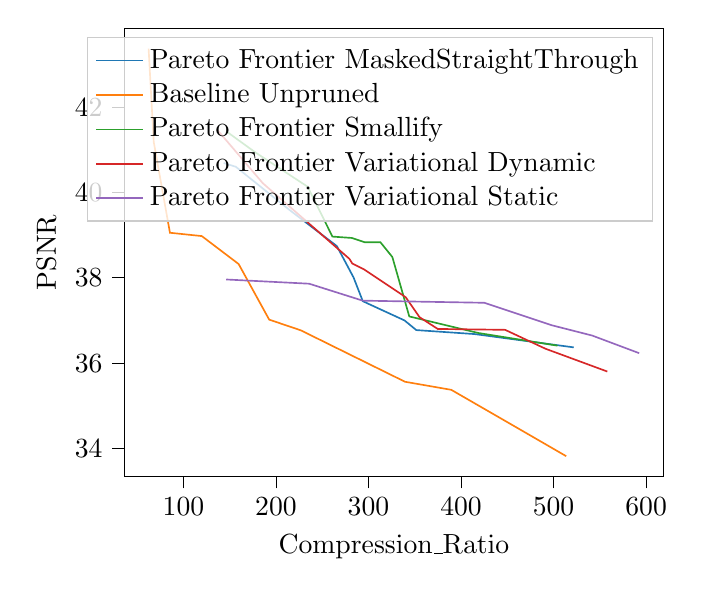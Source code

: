 % This file was created with tikzplotlib v0.10.1.
\begin{tikzpicture}

\definecolor{crimson2143940}{RGB}{214,39,40}
\definecolor{darkgray176}{RGB}{176,176,176}
\definecolor{darkorange25512714}{RGB}{255,127,14}
\definecolor{forestgreen4416044}{RGB}{44,160,44}
\definecolor{lightgray204}{RGB}{204,204,204}
\definecolor{mediumpurple148103189}{RGB}{148,103,189}
\definecolor{steelblue31119180}{RGB}{31,119,180}

\begin{axis}[
legend cell align={left},
legend style={fill opacity=0.8, draw opacity=1, text opacity=1, draw=lightgray204},
tick align=outside,
tick pos=left,
x grid style={darkgray176},
xlabel={Compression\_Ratio},
xmin=35.869, xmax=619.016,
xtick style={color=black},
y grid style={darkgray176},
ylabel={PSNR},
ymin=33.342, ymax=43.848,
ytick style={color=black}
]
\addplot [semithick, steelblue31119180]
table {%
521.804 36.369
414.524 36.681
351.65 36.774
338.886 37.001
303.283 37.356
293.824 37.452
283.845 38.008
265.791 38.743
214.011 39.6
156.636 40.601
143.568 40.689
};
\addlegendentry{Pareto Frontier MaskedStraightThrough}
\addplot [semithick, darkorange25512714]
table {%
513.657 33.819
461.504 34.473
389.472 35.374
339.476 35.563
226.791 36.769
192.695 37.019
159.673 38.322
119.869 38.977
85.441 39.055
67.918 41.185
62.376 43.37
};
\addlegendentry{Baseline Unpruned}
\addplot [semithick, forestgreen4416044]
table {%
504.284 36.409
418.711 36.706
344.062 37.094
325.783 38.486
312.897 38.832
295.837 38.834
282.068 38.933
261.038 38.965
234.303 40.133
177.601 40.94
146.271 41.433
};
\addlegendentry{Pareto Frontier Smallify}
\addplot [semithick, crimson2143940]
table {%
558.051 35.803
491.14 36.338
447.649 36.78
374.797 36.801
355.145 37.077
340.221 37.544
294.995 38.199
282.453 38.335
279.406 38.443
185.696 40.218
136.644 41.466
};
\addlegendentry{Pareto Frontier Variational Dynamic}
\addplot [semithick, mediumpurple148103189]
table {%
592.509 36.233
541.716 36.646
497.745 36.889
425.24 37.414
293.741 37.464
235.849 37.861
146.271 37.96
};
\addlegendentry{Pareto Frontier Variational Static}
\end{axis}

\end{tikzpicture}
